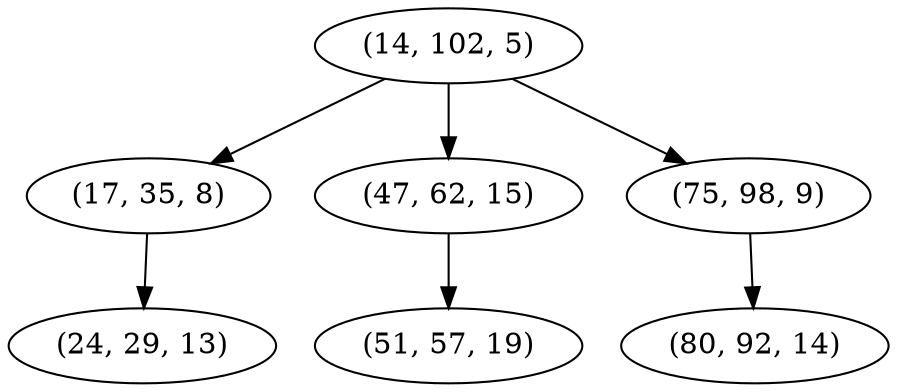 digraph tree {
    "(14, 102, 5)";
    "(17, 35, 8)";
    "(24, 29, 13)";
    "(47, 62, 15)";
    "(51, 57, 19)";
    "(75, 98, 9)";
    "(80, 92, 14)";
    "(14, 102, 5)" -> "(17, 35, 8)";
    "(14, 102, 5)" -> "(47, 62, 15)";
    "(14, 102, 5)" -> "(75, 98, 9)";
    "(17, 35, 8)" -> "(24, 29, 13)";
    "(47, 62, 15)" -> "(51, 57, 19)";
    "(75, 98, 9)" -> "(80, 92, 14)";
}
